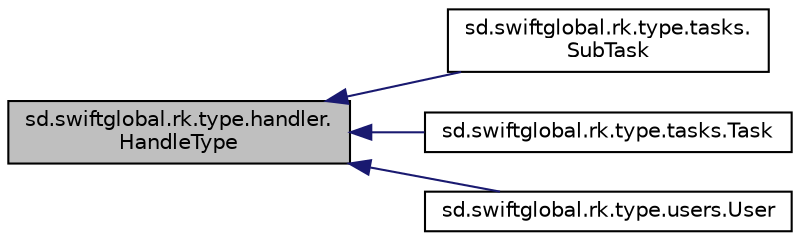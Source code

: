 digraph "sd.swiftglobal.rk.type.handler.HandleType"
{
  edge [fontname="Helvetica",fontsize="10",labelfontname="Helvetica",labelfontsize="10"];
  node [fontname="Helvetica",fontsize="10",shape=record];
  rankdir="LR";
  Node1 [label="sd.swiftglobal.rk.type.handler.\lHandleType",height=0.2,width=0.4,color="black", fillcolor="grey75", style="filled", fontcolor="black"];
  Node1 -> Node2 [dir="back",color="midnightblue",fontsize="10",style="solid",fontname="Helvetica"];
  Node2 [label="sd.swiftglobal.rk.type.tasks.\lSubTask",height=0.2,width=0.4,color="black", fillcolor="white", style="filled",URL="$classsd_1_1swiftglobal_1_1rk_1_1type_1_1tasks_1_1SubTask.html"];
  Node1 -> Node3 [dir="back",color="midnightblue",fontsize="10",style="solid",fontname="Helvetica"];
  Node3 [label="sd.swiftglobal.rk.type.tasks.Task",height=0.2,width=0.4,color="black", fillcolor="white", style="filled",URL="$classsd_1_1swiftglobal_1_1rk_1_1type_1_1tasks_1_1Task.html"];
  Node1 -> Node4 [dir="back",color="midnightblue",fontsize="10",style="solid",fontname="Helvetica"];
  Node4 [label="sd.swiftglobal.rk.type.users.User",height=0.2,width=0.4,color="black", fillcolor="white", style="filled",URL="$classsd_1_1swiftglobal_1_1rk_1_1type_1_1users_1_1User.html"];
}
